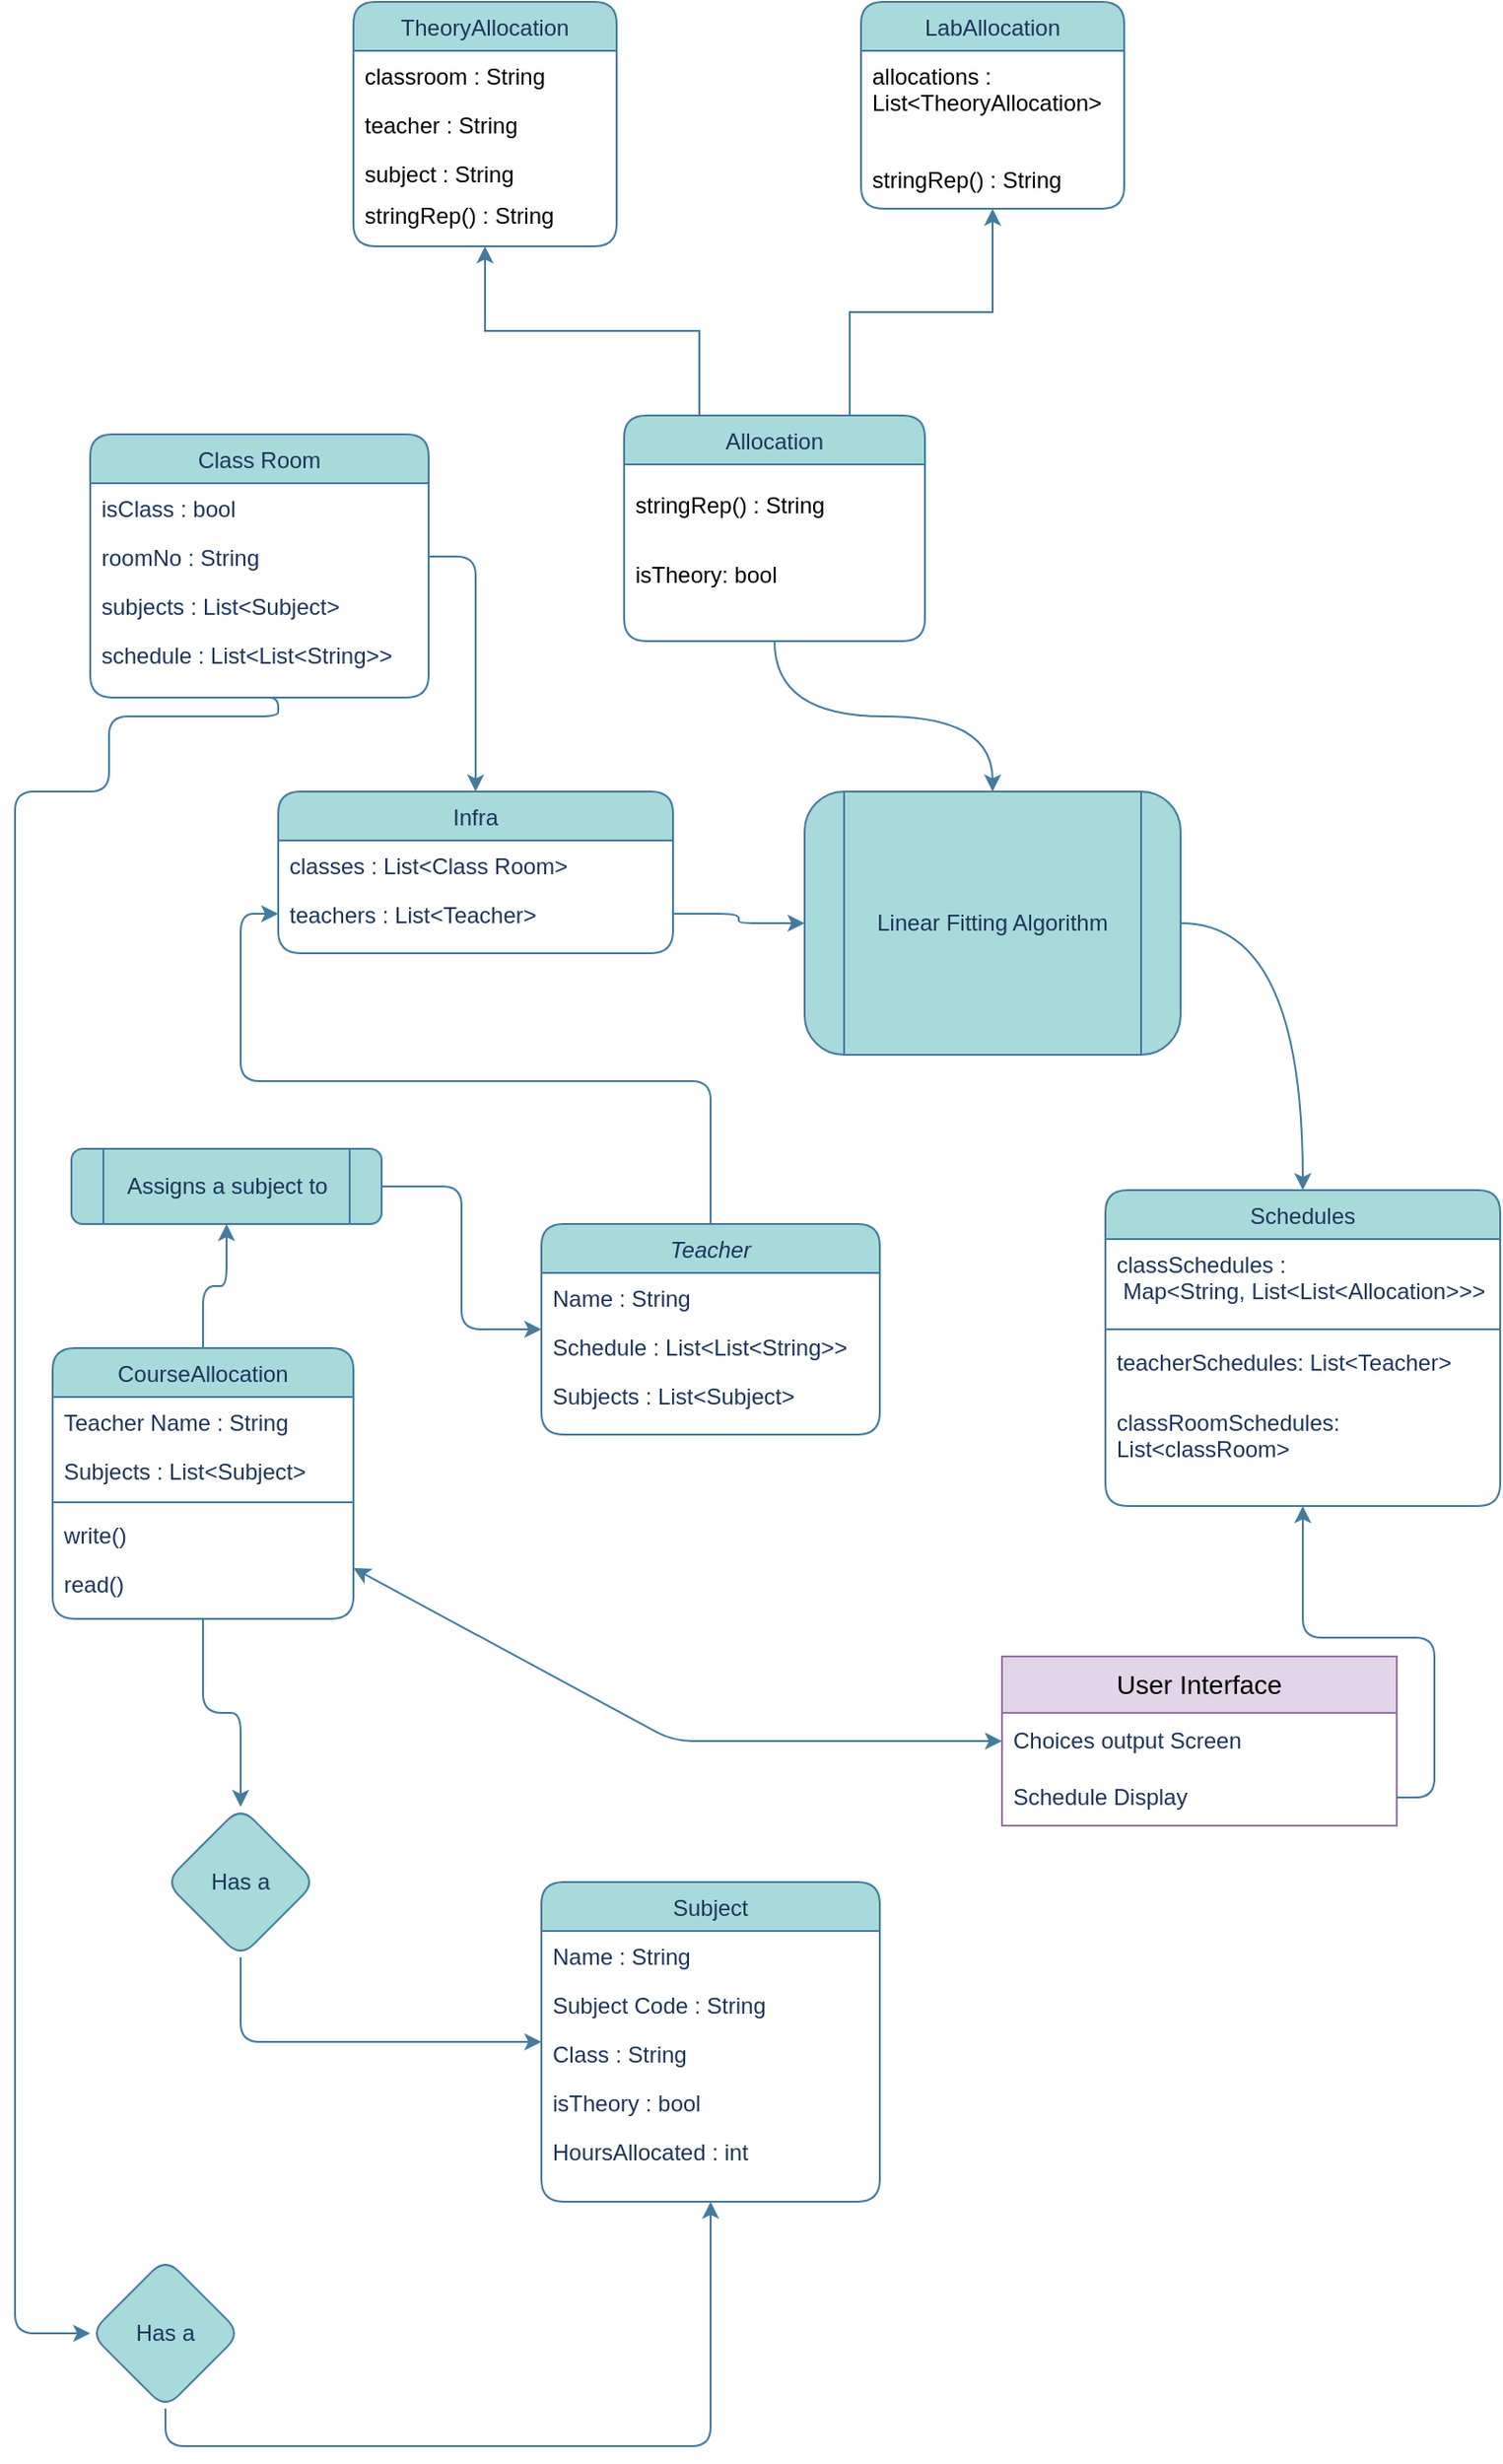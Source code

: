 <mxfile version="21.2.1" type="device">
  <diagram id="C5RBs43oDa-KdzZeNtuy" name="Page-1">
    <mxGraphModel dx="954" dy="1896" grid="1" gridSize="10" guides="1" tooltips="1" connect="1" arrows="1" fold="1" page="1" pageScale="1" pageWidth="827" pageHeight="1169" background="none" math="0" shadow="0">
      <root>
        <mxCell id="WIyWlLk6GJQsqaUBKTNV-0" />
        <mxCell id="WIyWlLk6GJQsqaUBKTNV-1" parent="WIyWlLk6GJQsqaUBKTNV-0" />
        <mxCell id="-sVj3FzXeA4ZRm9t28YI-4" style="edgeStyle=orthogonalEdgeStyle;rounded=1;orthogonalLoop=1;jettySize=auto;html=1;entryX=0;entryY=0.5;entryDx=0;entryDy=0;strokeColor=#457B9D;fontColor=#1D3557;fillColor=#A8DADC;" parent="WIyWlLk6GJQsqaUBKTNV-1" source="zkfFHV4jXpPFQw0GAbJ--0" target="SawbSPnTL-f1Pa5QJfMv-33" edge="1">
          <mxGeometry relative="1" as="geometry" />
        </mxCell>
        <mxCell id="zkfFHV4jXpPFQw0GAbJ--0" value="Teacher" style="swimlane;fontStyle=2;align=center;verticalAlign=top;childLayout=stackLayout;horizontal=1;startSize=26;horizontalStack=0;resizeParent=1;resizeLast=0;collapsible=1;marginBottom=0;rounded=1;shadow=0;strokeWidth=1;labelBackgroundColor=none;fillColor=#A8DADC;strokeColor=#457B9D;fontColor=#1D3557;" parent="WIyWlLk6GJQsqaUBKTNV-1" vertex="1">
          <mxGeometry x="290" y="450" width="180" height="112" as="geometry">
            <mxRectangle x="230" y="140" width="160" height="26" as="alternateBounds" />
          </mxGeometry>
        </mxCell>
        <mxCell id="zkfFHV4jXpPFQw0GAbJ--1" value="Name : String" style="text;align=left;verticalAlign=top;spacingLeft=4;spacingRight=4;overflow=hidden;rotatable=0;points=[[0,0.5],[1,0.5]];portConstraint=eastwest;rounded=1;labelBackgroundColor=none;fontColor=#1D3557;" parent="zkfFHV4jXpPFQw0GAbJ--0" vertex="1">
          <mxGeometry y="26" width="180" height="26" as="geometry" />
        </mxCell>
        <mxCell id="zkfFHV4jXpPFQw0GAbJ--2" value="Schedule : List&lt;List&lt;String&gt;&gt;" style="text;align=left;verticalAlign=top;spacingLeft=4;spacingRight=4;overflow=hidden;rotatable=0;points=[[0,0.5],[1,0.5]];portConstraint=eastwest;rounded=1;shadow=0;html=0;labelBackgroundColor=none;fontColor=#1D3557;" parent="zkfFHV4jXpPFQw0GAbJ--0" vertex="1">
          <mxGeometry y="52" width="180" height="26" as="geometry" />
        </mxCell>
        <mxCell id="zkfFHV4jXpPFQw0GAbJ--3" value="Subjects : List&lt;Subject&gt;" style="text;align=left;verticalAlign=top;spacingLeft=4;spacingRight=4;overflow=hidden;rotatable=0;points=[[0,0.5],[1,0.5]];portConstraint=eastwest;rounded=1;shadow=0;html=0;labelBackgroundColor=none;fontColor=#1D3557;" parent="zkfFHV4jXpPFQw0GAbJ--0" vertex="1">
          <mxGeometry y="78" width="180" height="26" as="geometry" />
        </mxCell>
        <mxCell id="SawbSPnTL-f1Pa5QJfMv-25" style="edgeStyle=orthogonalEdgeStyle;rounded=1;orthogonalLoop=1;jettySize=auto;html=1;exitX=0.5;exitY=1;exitDx=0;exitDy=0;entryX=0.5;entryY=0;entryDx=0;entryDy=0;labelBackgroundColor=none;strokeColor=#457B9D;fontColor=default;" parent="WIyWlLk6GJQsqaUBKTNV-1" source="zkfFHV4jXpPFQw0GAbJ--6" target="SawbSPnTL-f1Pa5QJfMv-16" edge="1">
          <mxGeometry relative="1" as="geometry" />
        </mxCell>
        <mxCell id="SawbSPnTL-f1Pa5QJfMv-38" style="edgeStyle=orthogonalEdgeStyle;rounded=1;orthogonalLoop=1;jettySize=auto;html=1;exitX=0.5;exitY=0;exitDx=0;exitDy=0;entryX=0.5;entryY=1;entryDx=0;entryDy=0;labelBackgroundColor=none;strokeColor=#457B9D;fontColor=default;" parent="WIyWlLk6GJQsqaUBKTNV-1" source="zkfFHV4jXpPFQw0GAbJ--6" target="SawbSPnTL-f1Pa5QJfMv-8" edge="1">
          <mxGeometry relative="1" as="geometry" />
        </mxCell>
        <mxCell id="zkfFHV4jXpPFQw0GAbJ--6" value="CourseAllocation" style="swimlane;fontStyle=0;align=center;verticalAlign=top;childLayout=stackLayout;horizontal=1;startSize=26;horizontalStack=0;resizeParent=1;resizeLast=0;collapsible=1;marginBottom=0;rounded=1;shadow=0;strokeWidth=1;labelBackgroundColor=none;fillColor=#A8DADC;strokeColor=#457B9D;fontColor=#1D3557;" parent="WIyWlLk6GJQsqaUBKTNV-1" vertex="1">
          <mxGeometry x="30" y="516" width="160" height="144" as="geometry">
            <mxRectangle x="130" y="380" width="160" height="26" as="alternateBounds" />
          </mxGeometry>
        </mxCell>
        <mxCell id="zkfFHV4jXpPFQw0GAbJ--7" value="Teacher Name : String" style="text;align=left;verticalAlign=top;spacingLeft=4;spacingRight=4;overflow=hidden;rotatable=0;points=[[0,0.5],[1,0.5]];portConstraint=eastwest;rounded=1;labelBackgroundColor=none;fontColor=#1D3557;" parent="zkfFHV4jXpPFQw0GAbJ--6" vertex="1">
          <mxGeometry y="26" width="160" height="26" as="geometry" />
        </mxCell>
        <mxCell id="zkfFHV4jXpPFQw0GAbJ--8" value="Subjects : List&lt;Subject&gt;" style="text;align=left;verticalAlign=top;spacingLeft=4;spacingRight=4;overflow=hidden;rotatable=0;points=[[0,0.5],[1,0.5]];portConstraint=eastwest;rounded=1;shadow=0;html=0;labelBackgroundColor=none;fontColor=#1D3557;" parent="zkfFHV4jXpPFQw0GAbJ--6" vertex="1">
          <mxGeometry y="52" width="160" height="26" as="geometry" />
        </mxCell>
        <mxCell id="zkfFHV4jXpPFQw0GAbJ--9" value="" style="line;html=1;strokeWidth=1;align=left;verticalAlign=middle;spacingTop=-1;spacingLeft=3;spacingRight=3;rotatable=0;labelPosition=right;points=[];portConstraint=eastwest;rounded=1;labelBackgroundColor=none;fillColor=#A8DADC;strokeColor=#457B9D;fontColor=#1D3557;" parent="zkfFHV4jXpPFQw0GAbJ--6" vertex="1">
          <mxGeometry y="78" width="160" height="8" as="geometry" />
        </mxCell>
        <mxCell id="-sVj3FzXeA4ZRm9t28YI-0" value="write()" style="text;align=left;verticalAlign=top;spacingLeft=4;spacingRight=4;overflow=hidden;rotatable=0;points=[[0,0.5],[1,0.5]];portConstraint=eastwest;rounded=1;shadow=0;html=0;labelBackgroundColor=none;fontColor=#1D3557;" parent="zkfFHV4jXpPFQw0GAbJ--6" vertex="1">
          <mxGeometry y="86" width="160" height="26" as="geometry" />
        </mxCell>
        <mxCell id="-sVj3FzXeA4ZRm9t28YI-1" value="read()" style="text;align=left;verticalAlign=top;spacingLeft=4;spacingRight=4;overflow=hidden;rotatable=0;points=[[0,0.5],[1,0.5]];portConstraint=eastwest;rounded=1;shadow=0;html=0;labelBackgroundColor=none;fontColor=#1D3557;" parent="zkfFHV4jXpPFQw0GAbJ--6" vertex="1">
          <mxGeometry y="112" width="160" height="26" as="geometry" />
        </mxCell>
        <mxCell id="zkfFHV4jXpPFQw0GAbJ--13" value="Subject" style="swimlane;fontStyle=0;align=center;verticalAlign=top;childLayout=stackLayout;horizontal=1;startSize=26;horizontalStack=0;resizeParent=1;resizeLast=0;collapsible=1;marginBottom=0;rounded=1;shadow=0;strokeWidth=1;labelBackgroundColor=none;fillColor=#A8DADC;strokeColor=#457B9D;fontColor=#1D3557;" parent="WIyWlLk6GJQsqaUBKTNV-1" vertex="1">
          <mxGeometry x="290" y="800" width="180" height="170" as="geometry">
            <mxRectangle x="340" y="380" width="170" height="26" as="alternateBounds" />
          </mxGeometry>
        </mxCell>
        <mxCell id="zkfFHV4jXpPFQw0GAbJ--14" value="Name : String" style="text;align=left;verticalAlign=top;spacingLeft=4;spacingRight=4;overflow=hidden;rotatable=0;points=[[0,0.5],[1,0.5]];portConstraint=eastwest;rounded=1;labelBackgroundColor=none;fontColor=#1D3557;" parent="zkfFHV4jXpPFQw0GAbJ--13" vertex="1">
          <mxGeometry y="26" width="180" height="26" as="geometry" />
        </mxCell>
        <mxCell id="SawbSPnTL-f1Pa5QJfMv-4" value="Subject Code : String" style="text;align=left;verticalAlign=top;spacingLeft=4;spacingRight=4;overflow=hidden;rotatable=0;points=[[0,0.5],[1,0.5]];portConstraint=eastwest;rounded=1;labelBackgroundColor=none;fontColor=#1D3557;" parent="zkfFHV4jXpPFQw0GAbJ--13" vertex="1">
          <mxGeometry y="52" width="180" height="26" as="geometry" />
        </mxCell>
        <mxCell id="SawbSPnTL-f1Pa5QJfMv-6" value="Class : String" style="text;align=left;verticalAlign=top;spacingLeft=4;spacingRight=4;overflow=hidden;rotatable=0;points=[[0,0.5],[1,0.5]];portConstraint=eastwest;rounded=1;labelBackgroundColor=none;fontColor=#1D3557;" parent="zkfFHV4jXpPFQw0GAbJ--13" vertex="1">
          <mxGeometry y="78" width="180" height="26" as="geometry" />
        </mxCell>
        <mxCell id="SawbSPnTL-f1Pa5QJfMv-14" value="isTheory : bool" style="text;align=left;verticalAlign=top;spacingLeft=4;spacingRight=4;overflow=hidden;rotatable=0;points=[[0,0.5],[1,0.5]];portConstraint=eastwest;rounded=1;labelBackgroundColor=none;fontColor=#1D3557;" parent="zkfFHV4jXpPFQw0GAbJ--13" vertex="1">
          <mxGeometry y="104" width="180" height="26" as="geometry" />
        </mxCell>
        <mxCell id="-p8RyofM6TZDh0-l6jAn-2" value="HoursAllocated : int" style="text;strokeColor=none;align=left;fillColor=none;verticalAlign=top;rounded=0;spacingLeft=4;spacingRight=4;fontStyle=0;fontColor=#1D3557;" parent="zkfFHV4jXpPFQw0GAbJ--13" vertex="1">
          <mxGeometry y="130" width="180" height="30" as="geometry" />
        </mxCell>
        <mxCell id="zkfFHV4jXpPFQw0GAbJ--17" value="Class Room" style="swimlane;fontStyle=0;align=center;verticalAlign=top;childLayout=stackLayout;horizontal=1;startSize=26;horizontalStack=0;resizeParent=1;resizeLast=0;collapsible=1;marginBottom=0;rounded=1;shadow=0;strokeWidth=1;labelBackgroundColor=none;fillColor=#A8DADC;strokeColor=#457B9D;fontColor=#1D3557;" parent="WIyWlLk6GJQsqaUBKTNV-1" vertex="1">
          <mxGeometry x="50" y="30" width="180" height="140" as="geometry">
            <mxRectangle x="550" y="140" width="160" height="26" as="alternateBounds" />
          </mxGeometry>
        </mxCell>
        <mxCell id="zkfFHV4jXpPFQw0GAbJ--18" value="isClass : bool" style="text;align=left;verticalAlign=top;spacingLeft=4;spacingRight=4;overflow=hidden;rotatable=0;points=[[0,0.5],[1,0.5]];portConstraint=eastwest;rounded=1;labelBackgroundColor=none;fontColor=#1D3557;" parent="zkfFHV4jXpPFQw0GAbJ--17" vertex="1">
          <mxGeometry y="26" width="180" height="26" as="geometry" />
        </mxCell>
        <mxCell id="zkfFHV4jXpPFQw0GAbJ--19" value="roomNo : String" style="text;align=left;verticalAlign=top;spacingLeft=4;spacingRight=4;overflow=hidden;rotatable=0;points=[[0,0.5],[1,0.5]];portConstraint=eastwest;rounded=1;shadow=0;html=0;labelBackgroundColor=none;fontColor=#1D3557;" parent="zkfFHV4jXpPFQw0GAbJ--17" vertex="1">
          <mxGeometry y="52" width="180" height="26" as="geometry" />
        </mxCell>
        <mxCell id="zkfFHV4jXpPFQw0GAbJ--20" value="subjects : List&lt;Subject&gt;" style="text;align=left;verticalAlign=top;spacingLeft=4;spacingRight=4;overflow=hidden;rotatable=0;points=[[0,0.5],[1,0.5]];portConstraint=eastwest;rounded=1;shadow=0;html=0;labelBackgroundColor=none;fontColor=#1D3557;" parent="zkfFHV4jXpPFQw0GAbJ--17" vertex="1">
          <mxGeometry y="78" width="180" height="26" as="geometry" />
        </mxCell>
        <mxCell id="Fa-4-2xeLyNT0XrnP-En-1" value="schedule : List&amp;lt;List&amp;lt;String&amp;gt;&amp;gt;" style="text;strokeColor=none;align=left;fillColor=none;html=1;verticalAlign=top;whiteSpace=wrap;rounded=1;fontColor=#1D3557;spacingLeft=4;spacingRight=4;shadow=0;labelBackgroundColor=none;" parent="zkfFHV4jXpPFQw0GAbJ--17" vertex="1">
          <mxGeometry y="104" width="180" height="36" as="geometry" />
        </mxCell>
        <mxCell id="SawbSPnTL-f1Pa5QJfMv-12" style="edgeStyle=orthogonalEdgeStyle;rounded=1;orthogonalLoop=1;jettySize=auto;html=1;exitX=1;exitY=0.5;exitDx=0;exitDy=0;labelBackgroundColor=none;strokeColor=#457B9D;fontColor=default;" parent="WIyWlLk6GJQsqaUBKTNV-1" source="SawbSPnTL-f1Pa5QJfMv-8" target="zkfFHV4jXpPFQw0GAbJ--0" edge="1">
          <mxGeometry relative="1" as="geometry" />
        </mxCell>
        <mxCell id="SawbSPnTL-f1Pa5QJfMv-8" value="Assigns a subject to" style="shape=process;whiteSpace=wrap;html=1;backgroundOutline=1;rounded=1;labelBackgroundColor=none;fillColor=#A8DADC;strokeColor=#457B9D;fontColor=#1D3557;" parent="WIyWlLk6GJQsqaUBKTNV-1" vertex="1">
          <mxGeometry x="40" y="410" width="165" height="40" as="geometry" />
        </mxCell>
        <mxCell id="SawbSPnTL-f1Pa5QJfMv-26" style="edgeStyle=orthogonalEdgeStyle;rounded=1;orthogonalLoop=1;jettySize=auto;html=1;exitX=0.5;exitY=1;exitDx=0;exitDy=0;labelBackgroundColor=none;strokeColor=#457B9D;fontColor=default;" parent="WIyWlLk6GJQsqaUBKTNV-1" source="SawbSPnTL-f1Pa5QJfMv-16" target="zkfFHV4jXpPFQw0GAbJ--13" edge="1">
          <mxGeometry relative="1" as="geometry" />
        </mxCell>
        <mxCell id="SawbSPnTL-f1Pa5QJfMv-16" value="Has a" style="rhombus;whiteSpace=wrap;html=1;rounded=1;labelBackgroundColor=none;fillColor=#A8DADC;strokeColor=#457B9D;fontColor=#1D3557;" parent="WIyWlLk6GJQsqaUBKTNV-1" vertex="1">
          <mxGeometry x="90" y="760" width="80" height="80" as="geometry" />
        </mxCell>
        <mxCell id="SawbSPnTL-f1Pa5QJfMv-27" style="edgeStyle=orthogonalEdgeStyle;rounded=1;orthogonalLoop=1;jettySize=auto;html=1;exitX=0.5;exitY=1;exitDx=0;exitDy=0;entryX=0.5;entryY=1;entryDx=0;entryDy=0;labelBackgroundColor=none;strokeColor=#457B9D;fontColor=default;" parent="WIyWlLk6GJQsqaUBKTNV-1" source="SawbSPnTL-f1Pa5QJfMv-20" target="zkfFHV4jXpPFQw0GAbJ--13" edge="1">
          <mxGeometry relative="1" as="geometry" />
        </mxCell>
        <mxCell id="SawbSPnTL-f1Pa5QJfMv-20" value="Has a" style="rhombus;whiteSpace=wrap;html=1;rounded=1;labelBackgroundColor=none;fillColor=#A8DADC;strokeColor=#457B9D;fontColor=#1D3557;" parent="WIyWlLk6GJQsqaUBKTNV-1" vertex="1">
          <mxGeometry x="50" y="1000" width="80" height="80" as="geometry" />
        </mxCell>
        <mxCell id="SawbSPnTL-f1Pa5QJfMv-28" style="edgeStyle=orthogonalEdgeStyle;rounded=1;orthogonalLoop=1;jettySize=auto;html=1;entryX=0;entryY=0.5;entryDx=0;entryDy=0;labelBackgroundColor=none;strokeColor=#457B9D;fontColor=default;exitX=0.5;exitY=1;exitDx=0;exitDy=0;" parent="WIyWlLk6GJQsqaUBKTNV-1" source="zkfFHV4jXpPFQw0GAbJ--17" target="SawbSPnTL-f1Pa5QJfMv-20" edge="1">
          <mxGeometry relative="1" as="geometry">
            <Array as="points">
              <mxPoint x="150" y="180" />
              <mxPoint x="60" y="180" />
              <mxPoint x="60" y="220" />
              <mxPoint x="10" y="220" />
              <mxPoint x="10" y="1040" />
            </Array>
            <mxPoint x="150" y="170" as="sourcePoint" />
          </mxGeometry>
        </mxCell>
        <mxCell id="SawbSPnTL-f1Pa5QJfMv-53" style="orthogonalLoop=1;jettySize=auto;html=1;exitX=1;exitY=0.5;exitDx=0;exitDy=0;entryX=0.5;entryY=0;entryDx=0;entryDy=0;strokeColor=#457B9D;fontColor=default;fillColor=#A8DADC;labelBackgroundColor=none;rounded=1;edgeStyle=orthogonalEdgeStyle;curved=1;" parent="WIyWlLk6GJQsqaUBKTNV-1" source="SawbSPnTL-f1Pa5QJfMv-29" target="SawbSPnTL-f1Pa5QJfMv-48" edge="1">
          <mxGeometry relative="1" as="geometry" />
        </mxCell>
        <mxCell id="SawbSPnTL-f1Pa5QJfMv-29" value="Linear Fitting Algorithm" style="shape=process;whiteSpace=wrap;html=1;backgroundOutline=1;rounded=1;labelBackgroundColor=none;fillColor=#A8DADC;strokeColor=#457B9D;fontColor=#1D3557;" parent="WIyWlLk6GJQsqaUBKTNV-1" vertex="1">
          <mxGeometry x="430" y="220" width="200" height="140" as="geometry" />
        </mxCell>
        <mxCell id="SawbSPnTL-f1Pa5QJfMv-30" style="edgeStyle=orthogonalEdgeStyle;rounded=1;orthogonalLoop=1;jettySize=auto;html=1;exitX=1;exitY=0.5;exitDx=0;exitDy=0;entryX=0.5;entryY=0;entryDx=0;entryDy=0;labelBackgroundColor=none;strokeColor=#457B9D;fontColor=default;" parent="WIyWlLk6GJQsqaUBKTNV-1" source="zkfFHV4jXpPFQw0GAbJ--19" target="SawbSPnTL-f1Pa5QJfMv-31" edge="1">
          <mxGeometry relative="1" as="geometry" />
        </mxCell>
        <mxCell id="SawbSPnTL-f1Pa5QJfMv-31" value="Infra" style="swimlane;fontStyle=0;align=center;verticalAlign=top;childLayout=stackLayout;horizontal=1;startSize=26;horizontalStack=0;resizeParent=1;resizeLast=0;collapsible=1;marginBottom=0;rounded=1;shadow=0;strokeWidth=1;labelBackgroundColor=none;fillColor=#A8DADC;strokeColor=#457B9D;fontColor=#1D3557;" parent="WIyWlLk6GJQsqaUBKTNV-1" vertex="1">
          <mxGeometry x="150" y="220" width="210" height="86" as="geometry">
            <mxRectangle x="550" y="140" width="160" height="26" as="alternateBounds" />
          </mxGeometry>
        </mxCell>
        <mxCell id="SawbSPnTL-f1Pa5QJfMv-32" value="classes : List&lt;Class Room&gt;" style="text;align=left;verticalAlign=top;spacingLeft=4;spacingRight=4;overflow=hidden;rotatable=0;points=[[0,0.5],[1,0.5]];portConstraint=eastwest;rounded=1;labelBackgroundColor=none;fontColor=#1D3557;" parent="SawbSPnTL-f1Pa5QJfMv-31" vertex="1">
          <mxGeometry y="26" width="210" height="26" as="geometry" />
        </mxCell>
        <mxCell id="SawbSPnTL-f1Pa5QJfMv-33" value="teachers : List&lt;Teacher&gt;" style="text;align=left;verticalAlign=top;spacingLeft=4;spacingRight=4;overflow=hidden;rotatable=0;points=[[0,0.5],[1,0.5]];portConstraint=eastwest;rounded=1;shadow=0;html=0;labelBackgroundColor=none;fontColor=#1D3557;" parent="SawbSPnTL-f1Pa5QJfMv-31" vertex="1">
          <mxGeometry y="52" width="210" height="26" as="geometry" />
        </mxCell>
        <mxCell id="SawbSPnTL-f1Pa5QJfMv-37" style="edgeStyle=orthogonalEdgeStyle;rounded=1;orthogonalLoop=1;jettySize=auto;html=1;exitX=1;exitY=0.5;exitDx=0;exitDy=0;entryX=0;entryY=0.5;entryDx=0;entryDy=0;labelBackgroundColor=none;strokeColor=#457B9D;fontColor=default;" parent="WIyWlLk6GJQsqaUBKTNV-1" source="SawbSPnTL-f1Pa5QJfMv-33" target="SawbSPnTL-f1Pa5QJfMv-29" edge="1">
          <mxGeometry relative="1" as="geometry" />
        </mxCell>
        <mxCell id="SawbSPnTL-f1Pa5QJfMv-46" style="edgeStyle=orthogonalEdgeStyle;rounded=0;orthogonalLoop=1;jettySize=auto;html=1;exitX=0.5;exitY=1;exitDx=0;exitDy=0;entryX=0.5;entryY=0;entryDx=0;entryDy=0;strokeColor=#457B9D;fontColor=default;fillColor=#A8DADC;curved=1;labelBackgroundColor=none;" parent="WIyWlLk6GJQsqaUBKTNV-1" source="SawbSPnTL-f1Pa5QJfMv-41" target="SawbSPnTL-f1Pa5QJfMv-29" edge="1">
          <mxGeometry relative="1" as="geometry" />
        </mxCell>
        <mxCell id="SawbSPnTL-f1Pa5QJfMv-41" value="Allocation" style="swimlane;fontStyle=0;align=center;verticalAlign=top;childLayout=stackLayout;horizontal=1;startSize=26;horizontalStack=0;resizeParent=1;resizeLast=0;collapsible=1;marginBottom=0;rounded=1;shadow=0;strokeWidth=1;labelBackgroundColor=none;fillColor=#A8DADC;strokeColor=#457B9D;fontColor=#1D3557;" parent="WIyWlLk6GJQsqaUBKTNV-1" vertex="1">
          <mxGeometry x="334" y="20" width="160" height="120" as="geometry">
            <mxRectangle x="550" y="140" width="160" height="26" as="alternateBounds" />
          </mxGeometry>
        </mxCell>
        <mxCell id="0ZrAc_5FjAk_TT9C1V7I-13" value="stringRep() : String" style="text;strokeColor=none;align=left;fillColor=none;html=1;verticalAlign=middle;whiteSpace=wrap;rounded=0;spacingLeft=4;spacingRight=4;" parent="SawbSPnTL-f1Pa5QJfMv-41" vertex="1">
          <mxGeometry y="26" width="160" height="44" as="geometry" />
        </mxCell>
        <mxCell id="cuqhOlugJFYKdYalKXhW-0" value="isTheory: bool" style="text;strokeColor=none;align=left;fillColor=none;html=1;verticalAlign=middle;whiteSpace=wrap;rounded=0;spacingLeft=4;spacingRight=4;" parent="SawbSPnTL-f1Pa5QJfMv-41" vertex="1">
          <mxGeometry y="70" width="160" height="30" as="geometry" />
        </mxCell>
        <mxCell id="SawbSPnTL-f1Pa5QJfMv-48" value="Schedules" style="swimlane;fontStyle=0;align=center;verticalAlign=top;childLayout=stackLayout;horizontal=1;startSize=26;horizontalStack=0;resizeParent=1;resizeLast=0;collapsible=1;marginBottom=0;rounded=1;shadow=0;strokeWidth=1;labelBackgroundColor=none;fillColor=#A8DADC;strokeColor=#457B9D;fontColor=#1D3557;" parent="WIyWlLk6GJQsqaUBKTNV-1" vertex="1">
          <mxGeometry x="590" y="432" width="210" height="168" as="geometry">
            <mxRectangle x="590" y="432" width="160" height="26" as="alternateBounds" />
          </mxGeometry>
        </mxCell>
        <mxCell id="SawbSPnTL-f1Pa5QJfMv-49" value="classSchedules :&#xa; Map&lt;String, List&lt;List&lt;Allocation&gt;&gt;&gt;" style="text;align=left;verticalAlign=top;spacingLeft=4;spacingRight=4;overflow=hidden;rotatable=0;points=[[0,0.5],[1,0.5]];portConstraint=eastwest;rounded=1;labelBackgroundColor=none;fontColor=#1D3557;" parent="SawbSPnTL-f1Pa5QJfMv-48" vertex="1">
          <mxGeometry y="26" width="210" height="44" as="geometry" />
        </mxCell>
        <mxCell id="SawbSPnTL-f1Pa5QJfMv-52" value="" style="line;html=1;strokeWidth=1;align=left;verticalAlign=middle;spacingTop=-1;spacingLeft=3;spacingRight=3;rotatable=0;labelPosition=right;points=[];portConstraint=eastwest;rounded=1;labelBackgroundColor=none;fillColor=#A8DADC;strokeColor=#457B9D;fontColor=#1D3557;" parent="SawbSPnTL-f1Pa5QJfMv-48" vertex="1">
          <mxGeometry y="70" width="210" height="8" as="geometry" />
        </mxCell>
        <mxCell id="0ZrAc_5FjAk_TT9C1V7I-37" value="teacherSchedules: List&amp;lt;Teacher&amp;gt;" style="text;strokeColor=none;align=left;fillColor=none;html=1;verticalAlign=top;whiteSpace=wrap;rounded=1;fontColor=#1D3557;spacingLeft=4;spacingRight=4;labelBackgroundColor=none;" parent="SawbSPnTL-f1Pa5QJfMv-48" vertex="1">
          <mxGeometry y="78" width="210" height="32" as="geometry" />
        </mxCell>
        <mxCell id="Fa-4-2xeLyNT0XrnP-En-4" value="classRoomSchedules: List&amp;lt;classRoom&amp;gt;" style="text;strokeColor=none;align=left;fillColor=none;html=1;verticalAlign=top;whiteSpace=wrap;rounded=1;fontColor=#1D3557;spacingLeft=4;spacingRight=4;labelBackgroundColor=none;" parent="SawbSPnTL-f1Pa5QJfMv-48" vertex="1">
          <mxGeometry y="110" width="210" height="50" as="geometry" />
        </mxCell>
        <mxCell id="-sVj3FzXeA4ZRm9t28YI-5" value="User Interface" style="swimlane;fontStyle=0;childLayout=stackLayout;horizontal=1;startSize=30;horizontalStack=0;resizeParent=1;resizeParentMax=0;resizeLast=0;collapsible=1;marginBottom=0;whiteSpace=wrap;html=1;strokeColor=#9673a6;fillColor=#e1d5e7;fontSize=14;" parent="WIyWlLk6GJQsqaUBKTNV-1" vertex="1">
          <mxGeometry x="535" y="680" width="210" height="90" as="geometry">
            <mxRectangle x="535" y="680" width="130" height="30" as="alternateBounds" />
          </mxGeometry>
        </mxCell>
        <mxCell id="-sVj3FzXeA4ZRm9t28YI-6" value="Choices output Screen" style="text;strokeColor=none;fillColor=none;align=left;verticalAlign=middle;spacingLeft=4;spacingRight=4;overflow=hidden;points=[[0,0.5],[1,0.5]];portConstraint=eastwest;rotatable=0;whiteSpace=wrap;html=1;fontColor=#1D3557;" parent="-sVj3FzXeA4ZRm9t28YI-5" vertex="1">
          <mxGeometry y="30" width="210" height="30" as="geometry" />
        </mxCell>
        <mxCell id="-sVj3FzXeA4ZRm9t28YI-7" value="Schedule Display" style="text;strokeColor=none;fillColor=none;align=left;verticalAlign=middle;spacingLeft=4;spacingRight=4;overflow=hidden;points=[[0,0.5],[1,0.5]];portConstraint=eastwest;rotatable=0;whiteSpace=wrap;html=1;fontColor=#1D3557;" parent="-sVj3FzXeA4ZRm9t28YI-5" vertex="1">
          <mxGeometry y="60" width="210" height="30" as="geometry" />
        </mxCell>
        <mxCell id="-sVj3FzXeA4ZRm9t28YI-11" value="" style="endArrow=classic;startArrow=classic;html=1;rounded=1;strokeColor=#457B9D;fontColor=#1D3557;fillColor=#A8DADC;exitX=1;exitY=0.5;exitDx=0;exitDy=0;entryX=0;entryY=0.5;entryDx=0;entryDy=0;" parent="WIyWlLk6GJQsqaUBKTNV-1" target="-sVj3FzXeA4ZRm9t28YI-6" edge="1">
          <mxGeometry width="50" height="50" relative="1" as="geometry">
            <mxPoint x="190" y="633" as="sourcePoint" />
            <mxPoint x="280" y="700" as="targetPoint" />
            <Array as="points">
              <mxPoint x="360" y="725" />
            </Array>
          </mxGeometry>
        </mxCell>
        <mxCell id="-sVj3FzXeA4ZRm9t28YI-12" style="edgeStyle=orthogonalEdgeStyle;rounded=1;orthogonalLoop=1;jettySize=auto;html=1;strokeColor=#457B9D;fontColor=#1D3557;fillColor=#A8DADC;exitX=1;exitY=0.5;exitDx=0;exitDy=0;" parent="WIyWlLk6GJQsqaUBKTNV-1" source="-sVj3FzXeA4ZRm9t28YI-7" target="SawbSPnTL-f1Pa5QJfMv-48" edge="1">
          <mxGeometry relative="1" as="geometry" />
        </mxCell>
        <mxCell id="0ZrAc_5FjAk_TT9C1V7I-4" value="LabAllocation" style="swimlane;fontStyle=0;childLayout=stackLayout;horizontal=1;startSize=26;fillColor=#A8DADC;horizontalStack=0;resizeParent=1;resizeParentMax=0;resizeLast=0;collapsible=1;marginBottom=0;whiteSpace=wrap;html=1;verticalAlign=top;strokeColor=#457B9D;fontColor=#1D3557;rounded=1;shadow=0;strokeWidth=1;labelBackgroundColor=none;" parent="WIyWlLk6GJQsqaUBKTNV-1" vertex="1">
          <mxGeometry x="460" y="-200" width="140" height="110" as="geometry" />
        </mxCell>
        <mxCell id="0ZrAc_5FjAk_TT9C1V7I-5" value="allocations : List&amp;lt;TheoryAllocation&amp;gt;" style="text;strokeColor=none;fillColor=none;align=left;verticalAlign=top;spacingLeft=4;spacingRight=4;overflow=hidden;rotatable=0;points=[[0,0.5],[1,0.5]];portConstraint=eastwest;whiteSpace=wrap;html=1;" parent="0ZrAc_5FjAk_TT9C1V7I-4" vertex="1">
          <mxGeometry y="26" width="140" height="54" as="geometry" />
        </mxCell>
        <mxCell id="0ZrAc_5FjAk_TT9C1V7I-21" value="stringRep() : String" style="text;strokeColor=none;align=left;fillColor=none;html=1;verticalAlign=middle;whiteSpace=wrap;rounded=0;spacingLeft=4;spacingRight=4;" parent="0ZrAc_5FjAk_TT9C1V7I-4" vertex="1">
          <mxGeometry y="80" width="140" height="30" as="geometry" />
        </mxCell>
        <mxCell id="0ZrAc_5FjAk_TT9C1V7I-14" value="TheoryAllocation" style="swimlane;fontStyle=0;childLayout=stackLayout;horizontal=1;startSize=26;fillColor=#A8DADC;horizontalStack=0;resizeParent=1;resizeParentMax=0;resizeLast=0;collapsible=1;marginBottom=0;whiteSpace=wrap;html=1;verticalAlign=top;strokeColor=#457B9D;fontColor=#1D3557;rounded=1;shadow=0;strokeWidth=1;labelBackgroundColor=none;" parent="WIyWlLk6GJQsqaUBKTNV-1" vertex="1">
          <mxGeometry x="190" y="-200" width="140" height="130" as="geometry" />
        </mxCell>
        <mxCell id="0ZrAc_5FjAk_TT9C1V7I-15" value="classroom : String" style="text;strokeColor=none;fillColor=none;align=left;verticalAlign=top;spacingLeft=4;spacingRight=4;overflow=hidden;rotatable=0;points=[[0,0.5],[1,0.5]];portConstraint=eastwest;whiteSpace=wrap;html=1;" parent="0ZrAc_5FjAk_TT9C1V7I-14" vertex="1">
          <mxGeometry y="26" width="140" height="26" as="geometry" />
        </mxCell>
        <mxCell id="0ZrAc_5FjAk_TT9C1V7I-16" value="teacher : String" style="text;strokeColor=none;fillColor=none;align=left;verticalAlign=top;spacingLeft=4;spacingRight=4;overflow=hidden;rotatable=0;points=[[0,0.5],[1,0.5]];portConstraint=eastwest;whiteSpace=wrap;html=1;" parent="0ZrAc_5FjAk_TT9C1V7I-14" vertex="1">
          <mxGeometry y="52" width="140" height="26" as="geometry" />
        </mxCell>
        <mxCell id="0ZrAc_5FjAk_TT9C1V7I-17" value="subject : String" style="text;strokeColor=none;fillColor=none;align=left;verticalAlign=top;spacingLeft=4;spacingRight=4;overflow=hidden;rotatable=0;points=[[0,0.5],[1,0.5]];portConstraint=eastwest;whiteSpace=wrap;html=1;" parent="0ZrAc_5FjAk_TT9C1V7I-14" vertex="1">
          <mxGeometry y="78" width="140" height="22" as="geometry" />
        </mxCell>
        <mxCell id="0ZrAc_5FjAk_TT9C1V7I-18" value="stringRep() : String" style="text;strokeColor=none;align=left;fillColor=none;html=1;verticalAlign=top;whiteSpace=wrap;rounded=0;spacingLeft=4;spacingRight=4;" parent="0ZrAc_5FjAk_TT9C1V7I-14" vertex="1">
          <mxGeometry y="100" width="140" height="30" as="geometry" />
        </mxCell>
        <mxCell id="0ZrAc_5FjAk_TT9C1V7I-23" value="" style="endArrow=classic;html=1;edgeStyle=orthogonalEdgeStyle;rounded=0;entryX=0.5;entryY=1;entryDx=0;entryDy=0;exitX=0.75;exitY=0;exitDx=0;exitDy=0;labelBackgroundColor=none;strokeColor=#457B9D;fillColor=#A8DADC;" parent="WIyWlLk6GJQsqaUBKTNV-1" source="SawbSPnTL-f1Pa5QJfMv-41" target="0ZrAc_5FjAk_TT9C1V7I-21" edge="1">
          <mxGeometry relative="1" as="geometry">
            <mxPoint x="480" y="20" as="sourcePoint" />
            <mxPoint x="680" y="-1" as="targetPoint" />
          </mxGeometry>
        </mxCell>
        <mxCell id="0ZrAc_5FjAk_TT9C1V7I-26" value="" style="endArrow=classic;html=1;edgeStyle=orthogonalEdgeStyle;rounded=0;exitX=0.25;exitY=0;exitDx=0;exitDy=0;entryX=0.5;entryY=1;entryDx=0;entryDy=0;labelBackgroundColor=none;strokeColor=#457B9D;fillColor=#A8DADC;" parent="WIyWlLk6GJQsqaUBKTNV-1" source="SawbSPnTL-f1Pa5QJfMv-41" target="0ZrAc_5FjAk_TT9C1V7I-18" edge="1">
          <mxGeometry relative="1" as="geometry">
            <mxPoint x="100" as="sourcePoint" />
            <mxPoint x="260" as="targetPoint" />
          </mxGeometry>
        </mxCell>
      </root>
    </mxGraphModel>
  </diagram>
</mxfile>
